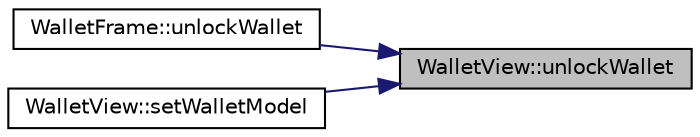 digraph "WalletView::unlockWallet"
{
 // LATEX_PDF_SIZE
  edge [fontname="Helvetica",fontsize="10",labelfontname="Helvetica",labelfontsize="10"];
  node [fontname="Helvetica",fontsize="10",shape=record];
  rankdir="RL";
  Node82 [label="WalletView::unlockWallet",height=0.2,width=0.4,color="black", fillcolor="grey75", style="filled", fontcolor="black",tooltip=" "];
  Node82 -> Node83 [dir="back",color="midnightblue",fontsize="10",style="solid"];
  Node83 [label="WalletFrame::unlockWallet",height=0.2,width=0.4,color="black", fillcolor="white", style="filled",URL="$class_wallet_frame.html#a31b6e87c87b383ef53225b6c2b37f057",tooltip=" "];
  Node82 -> Node84 [dir="back",color="midnightblue",fontsize="10",style="solid"];
  Node84 [label="WalletView::setWalletModel",height=0.2,width=0.4,color="black", fillcolor="white", style="filled",URL="$class_wallet_view.html#a0a37ff693a4f9c1e5ddc23f9cd3913be",tooltip=" "];
}
